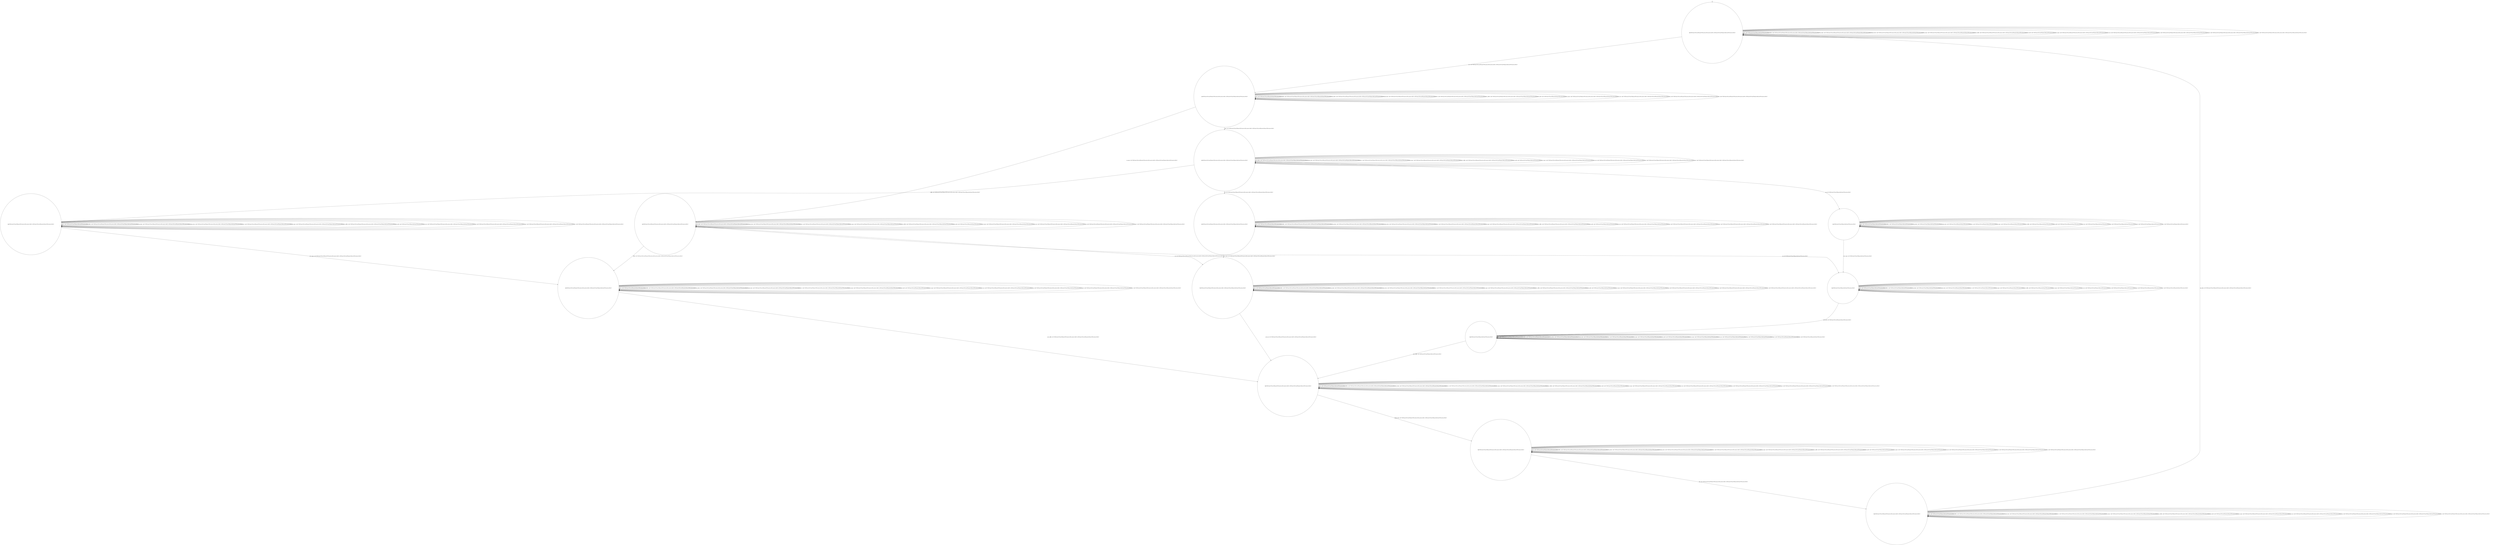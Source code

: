 digraph g {
	edge [lblstyle="above, sloped"];
	s0 [shape="circle" label="0@[((EUR and COF and TEA and TON and not DOL and not CAP) or (EUR and COF and TEA and CAP and TON and not DOL))]"];
	s1 [shape="circle" label="1@[((EUR and COF and TEA and TON and not DOL and not CAP) or (EUR and COF and TEA and CAP and TON and not DOL))]"];
	s2 [shape="circle" label="2@[((EUR and COF and TEA and TON and not DOL and not CAP) or (EUR and COF and TEA and CAP and TON and not DOL))]"];
	s3 [shape="circle" label="3@[((EUR and COF and TEA and TON and not DOL and not CAP) or (EUR and COF and TEA and CAP and TON and not DOL))]"];
	s4 [shape="circle" label="4@[((EUR and COF and TEA and TON and not DOL and not CAP) or (EUR and COF and TEA and CAP and TON and not DOL))]"];
	s5 [shape="circle" label="5@[((EUR and COF and TEA and TON and not DOL and not CAP) or (EUR and COF and TEA and CAP and TON and not DOL))]"];
	s6 [shape="circle" label="6@[((EUR and COF and TEA and TON and not DOL and not CAP) or (EUR and COF and TEA and CAP and TON and not DOL))]"];
	s7 [shape="circle" label="7@[((EUR and COF and TEA and TON and not DOL and not CAP) or (EUR and COF and TEA and CAP and TON and not DOL))]"];
	s8 [shape="circle" label="8@[((EUR and COF and TEA and TON and not DOL and not CAP) or (EUR and COF and TEA and CAP and TON and not DOL))]"];
	s9 [shape="circle" label="9@[((EUR and COF and TEA and TON and not DOL and not CAP) or (EUR and COF and TEA and CAP and TON and not DOL))]"];
	s10 [shape="circle" label="10@[((EUR and COF and TEA and TON and not DOL and not CAP) or (EUR and COF and TEA and CAP and TON and not DOL))]"];
	s11 [shape="circle" label="11@[((EUR and COF and TEA and CAP and TON and not DOL))]"];
	s12 [shape="circle" label="12@[((EUR and COF and TEA and CAP and TON and not DOL))]"];
	s13 [shape="circle" label="13@[((EUR and COF and TEA and CAP and TON and not DOL))]"];
	s0 -> s0 [label="cap / nok() [((EUR and COF and TEA and CAP and TON and not DOL))]"];
	s0 -> s0 [label="coffee / nok() [((EUR and COF and TEA and TON and not DOL and not CAP) or (EUR and COF and TEA and CAP and TON and not DOL))]"];
	s0 -> s0 [label="cup_taken / nok() [((EUR and COF and TEA and TON and not DOL and not CAP) or (EUR and COF and TEA and CAP and TON and not DOL))]"];
	s0 -> s0 [label="display_done / nok() [((EUR and COF and TEA and TON and not DOL and not CAP) or (EUR and COF and TEA and CAP and TON and not DOL))]"];
	s0 -> s1 [label="euro / ok() [((EUR and COF and TEA and TON and not DOL and not CAP) or (EUR and COF and TEA and CAP and TON and not DOL))]"];
	s0 -> s0 [label="no_sugar / nok() [((EUR and COF and TEA and TON and not DOL and not CAP) or (EUR and COF and TEA and CAP and TON and not DOL))]"];
	s0 -> s0 [label="pour_coffee / nok() [((EUR and COF and TEA and TON and not DOL and not CAP) or (EUR and COF and TEA and CAP and TON and not DOL))]"];
	s0 -> s0 [label="pour_milk / nok() [((EUR and COF and TEA and CAP and TON and not DOL))]"];
	s0 -> s0 [label="pour_sugar / nok() [((EUR and COF and TEA and TON and not DOL and not CAP) or (EUR and COF and TEA and CAP and TON and not DOL))]"];
	s0 -> s0 [label="pour_tea / nok() [((EUR and COF and TEA and TON and not DOL and not CAP) or (EUR and COF and TEA and CAP and TON and not DOL))]"];
	s0 -> s0 [label="ring / nok() [((EUR and COF and TEA and TON and not DOL and not CAP) or (EUR and COF and TEA and CAP and TON and not DOL))]"];
	s0 -> s0 [label="sugar / nok() [((EUR and COF and TEA and TON and not DOL and not CAP) or (EUR and COF and TEA and CAP and TON and not DOL))]"];
	s0 -> s0 [label="tea / nok() [((EUR and COF and TEA and TON and not DOL and not CAP) or (EUR and COF and TEA and CAP and TON and not DOL))]"];
	s1 -> s1 [label="cap / nok() [((EUR and COF and TEA and CAP and TON and not DOL))]"];
	s1 -> s1 [label="coffee / nok() [((EUR and COF and TEA and TON and not DOL and not CAP) or (EUR and COF and TEA and CAP and TON and not DOL))]"];
	s1 -> s1 [label="cup_taken / nok() [((EUR and COF and TEA and TON and not DOL and not CAP) or (EUR and COF and TEA and CAP and TON and not DOL))]"];
	s1 -> s1 [label="display_done / nok() [((EUR and COF and TEA and TON and not DOL and not CAP) or (EUR and COF and TEA and CAP and TON and not DOL))]"];
	s1 -> s1 [label="euro / nok() [((EUR and COF and TEA and TON and not DOL and not CAP) or (EUR and COF and TEA and CAP and TON and not DOL))]"];
	s1 -> s2 [label="no_sugar / ok() [((EUR and COF and TEA and TON and not DOL and not CAP) or (EUR and COF and TEA and CAP and TON and not DOL))]"];
	s1 -> s1 [label="pour_coffee / nok() [((EUR and COF and TEA and TON and not DOL and not CAP) or (EUR and COF and TEA and CAP and TON and not DOL))]"];
	s1 -> s1 [label="pour_milk / nok() [((EUR and COF and TEA and CAP and TON and not DOL))]"];
	s1 -> s1 [label="pour_sugar / nok() [((EUR and COF and TEA and TON and not DOL and not CAP) or (EUR and COF and TEA and CAP and TON and not DOL))]"];
	s1 -> s1 [label="pour_tea / nok() [((EUR and COF and TEA and TON and not DOL and not CAP) or (EUR and COF and TEA and CAP and TON and not DOL))]"];
	s1 -> s1 [label="ring / nok() [((EUR and COF and TEA and TON and not DOL and not CAP) or (EUR and COF and TEA and CAP and TON and not DOL))]"];
	s1 -> s3 [label="sugar / ok() [((EUR and COF and TEA and TON and not DOL and not CAP) or (EUR and COF and TEA and CAP and TON and not DOL))]"];
	s1 -> s1 [label="tea / nok() [((EUR and COF and TEA and TON and not DOL and not CAP) or (EUR and COF and TEA and CAP and TON and not DOL))]"];
	s2 -> s12 [label="cap / ok() [((EUR and COF and TEA and CAP and TON and not DOL))]"];
	s2 -> s6 [label="coffee / ok() [((EUR and COF and TEA and TON and not DOL and not CAP) or (EUR and COF and TEA and CAP and TON and not DOL))]"];
	s2 -> s2 [label="cup_taken / nok() [((EUR and COF and TEA and TON and not DOL and not CAP) or (EUR and COF and TEA and CAP and TON and not DOL))]"];
	s2 -> s2 [label="display_done / nok() [((EUR and COF and TEA and TON and not DOL and not CAP) or (EUR and COF and TEA and CAP and TON and not DOL))]"];
	s2 -> s2 [label="euro / nok() [((EUR and COF and TEA and TON and not DOL and not CAP) or (EUR and COF and TEA and CAP and TON and not DOL))]"];
	s2 -> s2 [label="no_sugar / nok() [((EUR and COF and TEA and TON and not DOL and not CAP) or (EUR and COF and TEA and CAP and TON and not DOL))]"];
	s2 -> s2 [label="pour_coffee / nok() [((EUR and COF and TEA and TON and not DOL and not CAP) or (EUR and COF and TEA and CAP and TON and not DOL))]"];
	s2 -> s2 [label="pour_milk / nok() [((EUR and COF and TEA and CAP and TON and not DOL))]"];
	s2 -> s2 [label="pour_sugar / nok() [((EUR and COF and TEA and TON and not DOL and not CAP) or (EUR and COF and TEA and CAP and TON and not DOL))]"];
	s2 -> s2 [label="pour_tea / nok() [((EUR and COF and TEA and TON and not DOL and not CAP) or (EUR and COF and TEA and CAP and TON and not DOL))]"];
	s2 -> s2 [label="ring / nok() [((EUR and COF and TEA and TON and not DOL and not CAP) or (EUR and COF and TEA and CAP and TON and not DOL))]"];
	s2 -> s2 [label="sugar / void() [((EUR and COF and TEA and TON and not DOL and not CAP) or (EUR and COF and TEA and CAP and TON and not DOL))]"];
	s2 -> s7 [label="tea / ok() [((EUR and COF and TEA and TON and not DOL and not CAP) or (EUR and COF and TEA and CAP and TON and not DOL))]"];
	s3 -> s11 [label="cap / ok() [((EUR and COF and TEA and CAP and TON and not DOL))]"];
	s3 -> s4 [label="coffee / ok() [((EUR and COF and TEA and TON and not DOL and not CAP) or (EUR and COF and TEA and CAP and TON and not DOL))]"];
	s3 -> s3 [label="cup_taken / nok() [((EUR and COF and TEA and TON and not DOL and not CAP) or (EUR and COF and TEA and CAP and TON and not DOL))]"];
	s3 -> s3 [label="display_done / nok() [((EUR and COF and TEA and TON and not DOL and not CAP) or (EUR and COF and TEA and CAP and TON and not DOL))]"];
	s3 -> s3 [label="euro / nok() [((EUR and COF and TEA and TON and not DOL and not CAP) or (EUR and COF and TEA and CAP and TON and not DOL))]"];
	s3 -> s3 [label="no_sugar / void() [((EUR and COF and TEA and TON and not DOL and not CAP) or (EUR and COF and TEA and CAP and TON and not DOL))]"];
	s3 -> s3 [label="pour_coffee / nok() [((EUR and COF and TEA and TON and not DOL and not CAP) or (EUR and COF and TEA and CAP and TON and not DOL))]"];
	s3 -> s3 [label="pour_milk / nok() [((EUR and COF and TEA and CAP and TON and not DOL))]"];
	s3 -> s3 [label="pour_sugar / nok() [((EUR and COF and TEA and TON and not DOL and not CAP) or (EUR and COF and TEA and CAP and TON and not DOL))]"];
	s3 -> s3 [label="pour_tea / nok() [((EUR and COF and TEA and TON and not DOL and not CAP) or (EUR and COF and TEA and CAP and TON and not DOL))]"];
	s3 -> s3 [label="ring / nok() [((EUR and COF and TEA and TON and not DOL and not CAP) or (EUR and COF and TEA and CAP and TON and not DOL))]"];
	s3 -> s3 [label="sugar / nok() [((EUR and COF and TEA and TON and not DOL and not CAP) or (EUR and COF and TEA and CAP and TON and not DOL))]"];
	s3 -> s5 [label="tea / ok() [((EUR and COF and TEA and TON and not DOL and not CAP) or (EUR and COF and TEA and CAP and TON and not DOL))]"];
	s4 -> s4 [label="cap / void() [((EUR and COF and TEA and CAP and TON and not DOL))]"];
	s4 -> s4 [label="coffee / nok() [((EUR and COF and TEA and TON and not DOL and not CAP) or (EUR and COF and TEA and CAP and TON and not DOL))]"];
	s4 -> s4 [label="cup_taken / nok() [((EUR and COF and TEA and TON and not DOL and not CAP) or (EUR and COF and TEA and CAP and TON and not DOL))]"];
	s4 -> s4 [label="display_done / nok() [((EUR and COF and TEA and TON and not DOL and not CAP) or (EUR and COF and TEA and CAP and TON and not DOL))]"];
	s4 -> s4 [label="euro / nok() [((EUR and COF and TEA and TON and not DOL and not CAP) or (EUR and COF and TEA and CAP and TON and not DOL))]"];
	s4 -> s4 [label="no_sugar / nok() [((EUR and COF and TEA and TON and not DOL and not CAP) or (EUR and COF and TEA and CAP and TON and not DOL))]"];
	s4 -> s4 [label="pour_coffee / nok() [((EUR and COF and TEA and TON and not DOL and not CAP) or (EUR and COF and TEA and CAP and TON and not DOL))]"];
	s4 -> s4 [label="pour_milk / nok() [((EUR and COF and TEA and CAP and TON and not DOL))]"];
	s4 -> s6 [label="pour_sugar / ok() [((EUR and COF and TEA and TON and not DOL and not CAP) or (EUR and COF and TEA and CAP and TON and not DOL))]"];
	s4 -> s4 [label="pour_tea / nok() [((EUR and COF and TEA and TON and not DOL and not CAP) or (EUR and COF and TEA and CAP and TON and not DOL))]"];
	s4 -> s4 [label="ring / nok() [((EUR and COF and TEA and TON and not DOL and not CAP) or (EUR and COF and TEA and CAP and TON and not DOL))]"];
	s4 -> s4 [label="sugar / nok() [((EUR and COF and TEA and TON and not DOL and not CAP) or (EUR and COF and TEA and CAP and TON and not DOL))]"];
	s4 -> s4 [label="tea / void() [((EUR and COF and TEA and TON and not DOL and not CAP) or (EUR and COF and TEA and CAP and TON and not DOL))]"];
	s5 -> s5 [label="cap / void() [((EUR and COF and TEA and CAP and TON and not DOL))]"];
	s5 -> s5 [label="coffee / void() [((EUR and COF and TEA and TON and not DOL and not CAP) or (EUR and COF and TEA and CAP and TON and not DOL))]"];
	s5 -> s5 [label="cup_taken / nok() [((EUR and COF and TEA and TON and not DOL and not CAP) or (EUR and COF and TEA and CAP and TON and not DOL))]"];
	s5 -> s5 [label="display_done / nok() [((EUR and COF and TEA and TON and not DOL and not CAP) or (EUR and COF and TEA and CAP and TON and not DOL))]"];
	s5 -> s5 [label="euro / nok() [((EUR and COF and TEA and TON and not DOL and not CAP) or (EUR and COF and TEA and CAP and TON and not DOL))]"];
	s5 -> s5 [label="no_sugar / nok() [((EUR and COF and TEA and TON and not DOL and not CAP) or (EUR and COF and TEA and CAP and TON and not DOL))]"];
	s5 -> s5 [label="pour_coffee / nok() [((EUR and COF and TEA and TON and not DOL and not CAP) or (EUR and COF and TEA and CAP and TON and not DOL))]"];
	s5 -> s5 [label="pour_milk / nok() [((EUR and COF and TEA and CAP and TON and not DOL))]"];
	s5 -> s7 [label="pour_sugar / ok() [((EUR and COF and TEA and TON and not DOL and not CAP) or (EUR and COF and TEA and CAP and TON and not DOL))]"];
	s5 -> s5 [label="pour_tea / nok() [((EUR and COF and TEA and TON and not DOL and not CAP) or (EUR and COF and TEA and CAP and TON and not DOL))]"];
	s5 -> s5 [label="ring / nok() [((EUR and COF and TEA and TON and not DOL and not CAP) or (EUR and COF and TEA and CAP and TON and not DOL))]"];
	s5 -> s5 [label="sugar / nok() [((EUR and COF and TEA and TON and not DOL and not CAP) or (EUR and COF and TEA and CAP and TON and not DOL))]"];
	s5 -> s5 [label="tea / nok() [((EUR and COF and TEA and TON and not DOL and not CAP) or (EUR and COF and TEA and CAP and TON and not DOL))]"];
	s6 -> s6 [label="cap / void() [((EUR and COF and TEA and CAP and TON and not DOL))]"];
	s6 -> s6 [label="coffee / nok() [((EUR and COF and TEA and TON and not DOL and not CAP) or (EUR and COF and TEA and CAP and TON and not DOL))]"];
	s6 -> s6 [label="cup_taken / nok() [((EUR and COF and TEA and TON and not DOL and not CAP) or (EUR and COF and TEA and CAP and TON and not DOL))]"];
	s6 -> s6 [label="display_done / nok() [((EUR and COF and TEA and TON and not DOL and not CAP) or (EUR and COF and TEA and CAP and TON and not DOL))]"];
	s6 -> s6 [label="euro / nok() [((EUR and COF and TEA and TON and not DOL and not CAP) or (EUR and COF and TEA and CAP and TON and not DOL))]"];
	s6 -> s6 [label="no_sugar / nok() [((EUR and COF and TEA and TON and not DOL and not CAP) or (EUR and COF and TEA and CAP and TON and not DOL))]"];
	s6 -> s8 [label="pour_coffee / ok() [((EUR and COF and TEA and TON and not DOL and not CAP) or (EUR and COF and TEA and CAP and TON and not DOL))]"];
	s6 -> s6 [label="pour_milk / nok() [((EUR and COF and TEA and CAP and TON and not DOL))]"];
	s6 -> s6 [label="pour_sugar / nok() [((EUR and COF and TEA and TON and not DOL and not CAP) or (EUR and COF and TEA and CAP and TON and not DOL))]"];
	s6 -> s6 [label="pour_tea / nok() [((EUR and COF and TEA and TON and not DOL and not CAP) or (EUR and COF and TEA and CAP and TON and not DOL))]"];
	s6 -> s6 [label="ring / nok() [((EUR and COF and TEA and TON and not DOL and not CAP) or (EUR and COF and TEA and CAP and TON and not DOL))]"];
	s6 -> s6 [label="sugar / nok() [((EUR and COF and TEA and TON and not DOL and not CAP) or (EUR and COF and TEA and CAP and TON and not DOL))]"];
	s6 -> s6 [label="tea / void() [((EUR and COF and TEA and TON and not DOL and not CAP) or (EUR and COF and TEA and CAP and TON and not DOL))]"];
	s7 -> s7 [label="cap / void() [((EUR and COF and TEA and CAP and TON and not DOL))]"];
	s7 -> s7 [label="coffee / void() [((EUR and COF and TEA and TON and not DOL and not CAP) or (EUR and COF and TEA and CAP and TON and not DOL))]"];
	s7 -> s7 [label="cup_taken / nok() [((EUR and COF and TEA and TON and not DOL and not CAP) or (EUR and COF and TEA and CAP and TON and not DOL))]"];
	s7 -> s7 [label="display_done / nok() [((EUR and COF and TEA and TON and not DOL and not CAP) or (EUR and COF and TEA and CAP and TON and not DOL))]"];
	s7 -> s7 [label="euro / nok() [((EUR and COF and TEA and TON and not DOL and not CAP) or (EUR and COF and TEA and CAP and TON and not DOL))]"];
	s7 -> s7 [label="no_sugar / nok() [((EUR and COF and TEA and TON and not DOL and not CAP) or (EUR and COF and TEA and CAP and TON and not DOL))]"];
	s7 -> s7 [label="pour_coffee / nok() [((EUR and COF and TEA and TON and not DOL and not CAP) or (EUR and COF and TEA and CAP and TON and not DOL))]"];
	s7 -> s7 [label="pour_milk / nok() [((EUR and COF and TEA and CAP and TON and not DOL))]"];
	s7 -> s7 [label="pour_sugar / nok() [((EUR and COF and TEA and TON and not DOL and not CAP) or (EUR and COF and TEA and CAP and TON and not DOL))]"];
	s7 -> s8 [label="pour_tea / ok() [((EUR and COF and TEA and TON and not DOL and not CAP) or (EUR and COF and TEA and CAP and TON and not DOL))]"];
	s7 -> s7 [label="ring / nok() [((EUR and COF and TEA and TON and not DOL and not CAP) or (EUR and COF and TEA and CAP and TON and not DOL))]"];
	s7 -> s7 [label="sugar / nok() [((EUR and COF and TEA and TON and not DOL and not CAP) or (EUR and COF and TEA and CAP and TON and not DOL))]"];
	s7 -> s7 [label="tea / nok() [((EUR and COF and TEA and TON and not DOL and not CAP) or (EUR and COF and TEA and CAP and TON and not DOL))]"];
	s8 -> s8 [label="cap / nok() [((EUR and COF and TEA and CAP and TON and not DOL))]"];
	s8 -> s8 [label="coffee / nok() [((EUR and COF and TEA and TON and not DOL and not CAP) or (EUR and COF and TEA and CAP and TON and not DOL))]"];
	s8 -> s8 [label="cup_taken / nok() [((EUR and COF and TEA and TON and not DOL and not CAP) or (EUR and COF and TEA and CAP and TON and not DOL))]"];
	s8 -> s9 [label="display_done / ok() [((EUR and COF and TEA and TON and not DOL and not CAP) or (EUR and COF and TEA and CAP and TON and not DOL))]"];
	s8 -> s8 [label="euro / nok() [((EUR and COF and TEA and TON and not DOL and not CAP) or (EUR and COF and TEA and CAP and TON and not DOL))]"];
	s8 -> s8 [label="no_sugar / nok() [((EUR and COF and TEA and TON and not DOL and not CAP) or (EUR and COF and TEA and CAP and TON and not DOL))]"];
	s8 -> s8 [label="pour_coffee / nok() [((EUR and COF and TEA and TON and not DOL and not CAP) or (EUR and COF and TEA and CAP and TON and not DOL))]"];
	s8 -> s8 [label="pour_milk / nok() [((EUR and COF and TEA and CAP and TON and not DOL))]"];
	s8 -> s8 [label="pour_sugar / nok() [((EUR and COF and TEA and TON and not DOL and not CAP) or (EUR and COF and TEA and CAP and TON and not DOL))]"];
	s8 -> s8 [label="pour_tea / nok() [((EUR and COF and TEA and TON and not DOL and not CAP) or (EUR and COF and TEA and CAP and TON and not DOL))]"];
	s8 -> s8 [label="ring / nok() [((EUR and COF and TEA and TON and not DOL and not CAP) or (EUR and COF and TEA and CAP and TON and not DOL))]"];
	s8 -> s8 [label="sugar / nok() [((EUR and COF and TEA and TON and not DOL and not CAP) or (EUR and COF and TEA and CAP and TON and not DOL))]"];
	s8 -> s8 [label="tea / nok() [((EUR and COF and TEA and TON and not DOL and not CAP) or (EUR and COF and TEA and CAP and TON and not DOL))]"];
	s9 -> s9 [label="cap / nok() [((EUR and COF and TEA and CAP and TON and not DOL))]"];
	s9 -> s9 [label="coffee / nok() [((EUR and COF and TEA and TON and not DOL and not CAP) or (EUR and COF and TEA and CAP and TON and not DOL))]"];
	s9 -> s9 [label="cup_taken / nok() [((EUR and COF and TEA and TON and not DOL and not CAP) or (EUR and COF and TEA and CAP and TON and not DOL))]"];
	s9 -> s9 [label="display_done / nok() [((EUR and COF and TEA and TON and not DOL and not CAP) or (EUR and COF and TEA and CAP and TON and not DOL))]"];
	s9 -> s9 [label="euro / nok() [((EUR and COF and TEA and TON and not DOL and not CAP) or (EUR and COF and TEA and CAP and TON and not DOL))]"];
	s9 -> s9 [label="no_sugar / nok() [((EUR and COF and TEA and TON and not DOL and not CAP) or (EUR and COF and TEA and CAP and TON and not DOL))]"];
	s9 -> s9 [label="pour_coffee / nok() [((EUR and COF and TEA and TON and not DOL and not CAP) or (EUR and COF and TEA and CAP and TON and not DOL))]"];
	s9 -> s9 [label="pour_milk / nok() [((EUR and COF and TEA and CAP and TON and not DOL))]"];
	s9 -> s9 [label="pour_sugar / nok() [((EUR and COF and TEA and TON and not DOL and not CAP) or (EUR and COF and TEA and CAP and TON and not DOL))]"];
	s9 -> s9 [label="pour_tea / nok() [((EUR and COF and TEA and TON and not DOL and not CAP) or (EUR and COF and TEA and CAP and TON and not DOL))]"];
	s9 -> s10 [label="ring / ok() [((EUR and COF and TEA and TON and not DOL and not CAP) or (EUR and COF and TEA and CAP and TON and not DOL))]"];
	s9 -> s9 [label="sugar / nok() [((EUR and COF and TEA and TON and not DOL and not CAP) or (EUR and COF and TEA and CAP and TON and not DOL))]"];
	s9 -> s9 [label="tea / nok() [((EUR and COF and TEA and TON and not DOL and not CAP) or (EUR and COF and TEA and CAP and TON and not DOL))]"];
	s10 -> s10 [label="cap / nok() [((EUR and COF and TEA and CAP and TON and not DOL))]"];
	s10 -> s10 [label="coffee / nok() [((EUR and COF and TEA and TON and not DOL and not CAP) or (EUR and COF and TEA and CAP and TON and not DOL))]"];
	s10 -> s0 [label="cup_taken / ok() [((EUR and COF and TEA and TON and not DOL and not CAP) or (EUR and COF and TEA and CAP and TON and not DOL))]"];
	s10 -> s10 [label="display_done / nok() [((EUR and COF and TEA and TON and not DOL and not CAP) or (EUR and COF and TEA and CAP and TON and not DOL))]"];
	s10 -> s10 [label="euro / nok() [((EUR and COF and TEA and TON and not DOL and not CAP) or (EUR and COF and TEA and CAP and TON and not DOL))]"];
	s10 -> s10 [label="no_sugar / nok() [((EUR and COF and TEA and TON and not DOL and not CAP) or (EUR and COF and TEA and CAP and TON and not DOL))]"];
	s10 -> s10 [label="pour_coffee / nok() [((EUR and COF and TEA and TON and not DOL and not CAP) or (EUR and COF and TEA and CAP and TON and not DOL))]"];
	s10 -> s10 [label="pour_milk / nok() [((EUR and COF and TEA and CAP and TON and not DOL))]"];
	s10 -> s10 [label="pour_sugar / nok() [((EUR and COF and TEA and TON and not DOL and not CAP) or (EUR and COF and TEA and CAP and TON and not DOL))]"];
	s10 -> s10 [label="pour_tea / nok() [((EUR and COF and TEA and TON and not DOL and not CAP) or (EUR and COF and TEA and CAP and TON and not DOL))]"];
	s10 -> s10 [label="ring / nok() [((EUR and COF and TEA and TON and not DOL and not CAP) or (EUR and COF and TEA and CAP and TON and not DOL))]"];
	s10 -> s10 [label="sugar / nok() [((EUR and COF and TEA and TON and not DOL and not CAP) or (EUR and COF and TEA and CAP and TON and not DOL))]"];
	s10 -> s10 [label="tea / nok() [((EUR and COF and TEA and TON and not DOL and not CAP) or (EUR and COF and TEA and CAP and TON and not DOL))]"];
	s11 -> s11 [label="cap / nok() [((EUR and COF and TEA and CAP and TON and not DOL))]"];
	s11 -> s11 [label="coffee / void() [((EUR and COF and TEA and CAP and TON and not DOL))]"];
	s11 -> s11 [label="cup_taken / nok() [((EUR and COF and TEA and CAP and TON and not DOL))]"];
	s11 -> s11 [label="display_done / nok() [((EUR and COF and TEA and CAP and TON and not DOL))]"];
	s11 -> s11 [label="euro / nok() [((EUR and COF and TEA and CAP and TON and not DOL))]"];
	s11 -> s11 [label="no_sugar / nok() [((EUR and COF and TEA and CAP and TON and not DOL))]"];
	s11 -> s11 [label="pour_coffee / nok() [((EUR and COF and TEA and CAP and TON and not DOL))]"];
	s11 -> s11 [label="pour_milk / nok() [((EUR and COF and TEA and CAP and TON and not DOL))]"];
	s11 -> s12 [label="pour_sugar / ok() [((EUR and COF and TEA and CAP and TON and not DOL))]"];
	s11 -> s11 [label="pour_tea / nok() [((EUR and COF and TEA and CAP and TON and not DOL))]"];
	s11 -> s11 [label="ring / nok() [((EUR and COF and TEA and CAP and TON and not DOL))]"];
	s11 -> s11 [label="sugar / nok() [((EUR and COF and TEA and CAP and TON and not DOL))]"];
	s11 -> s11 [label="tea / void() [((EUR and COF and TEA and CAP and TON and not DOL))]"];
	s12 -> s12 [label="cap / nok() [((EUR and COF and TEA and CAP and TON and not DOL))]"];
	s12 -> s12 [label="coffee / void() [((EUR and COF and TEA and CAP and TON and not DOL))]"];
	s12 -> s12 [label="cup_taken / nok() [((EUR and COF and TEA and CAP and TON and not DOL))]"];
	s12 -> s12 [label="display_done / nok() [((EUR and COF and TEA and CAP and TON and not DOL))]"];
	s12 -> s12 [label="euro / nok() [((EUR and COF and TEA and CAP and TON and not DOL))]"];
	s12 -> s12 [label="no_sugar / nok() [((EUR and COF and TEA and CAP and TON and not DOL))]"];
	s12 -> s12 [label="pour_coffee / nok() [((EUR and COF and TEA and CAP and TON and not DOL))]"];
	s12 -> s13 [label="pour_milk / ok() [((EUR and COF and TEA and CAP and TON and not DOL))]"];
	s12 -> s12 [label="pour_sugar / nok() [((EUR and COF and TEA and CAP and TON and not DOL))]"];
	s12 -> s12 [label="pour_tea / nok() [((EUR and COF and TEA and CAP and TON and not DOL))]"];
	s12 -> s12 [label="ring / nok() [((EUR and COF and TEA and CAP and TON and not DOL))]"];
	s12 -> s12 [label="sugar / nok() [((EUR and COF and TEA and CAP and TON and not DOL))]"];
	s12 -> s12 [label="tea / void() [((EUR and COF and TEA and CAP and TON and not DOL))]"];
	s13 -> s13 [label="cap / nok() [((EUR and COF and TEA and CAP and TON and not DOL))]"];
	s13 -> s13 [label="coffee / nok() [((EUR and COF and TEA and CAP and TON and not DOL))]"];
	s13 -> s13 [label="cup_taken / nok() [((EUR and COF and TEA and CAP and TON and not DOL))]"];
	s13 -> s13 [label="display_done / nok() [((EUR and COF and TEA and CAP and TON and not DOL))]"];
	s13 -> s13 [label="euro / nok() [((EUR and COF and TEA and CAP and TON and not DOL))]"];
	s13 -> s13 [label="no_sugar / nok() [((EUR and COF and TEA and CAP and TON and not DOL))]"];
	s13 -> s8 [label="pour_coffee / ok() [((EUR and COF and TEA and CAP and TON and not DOL))]"];
	s13 -> s13 [label="pour_milk / nok() [((EUR and COF and TEA and CAP and TON and not DOL))]"];
	s13 -> s13 [label="pour_sugar / nok() [((EUR and COF and TEA and CAP and TON and not DOL))]"];
	s13 -> s13 [label="pour_tea / nok() [((EUR and COF and TEA and CAP and TON and not DOL))]"];
	s13 -> s13 [label="ring / nok() [((EUR and COF and TEA and CAP and TON and not DOL))]"];
	s13 -> s13 [label="sugar / nok() [((EUR and COF and TEA and CAP and TON and not DOL))]"];
	s13 -> s13 [label="tea / nok() [((EUR and COF and TEA and CAP and TON and not DOL))]"];
	__start0 [label="" shape="none" width="0" height="0"];
	__start0 -> s0;
}